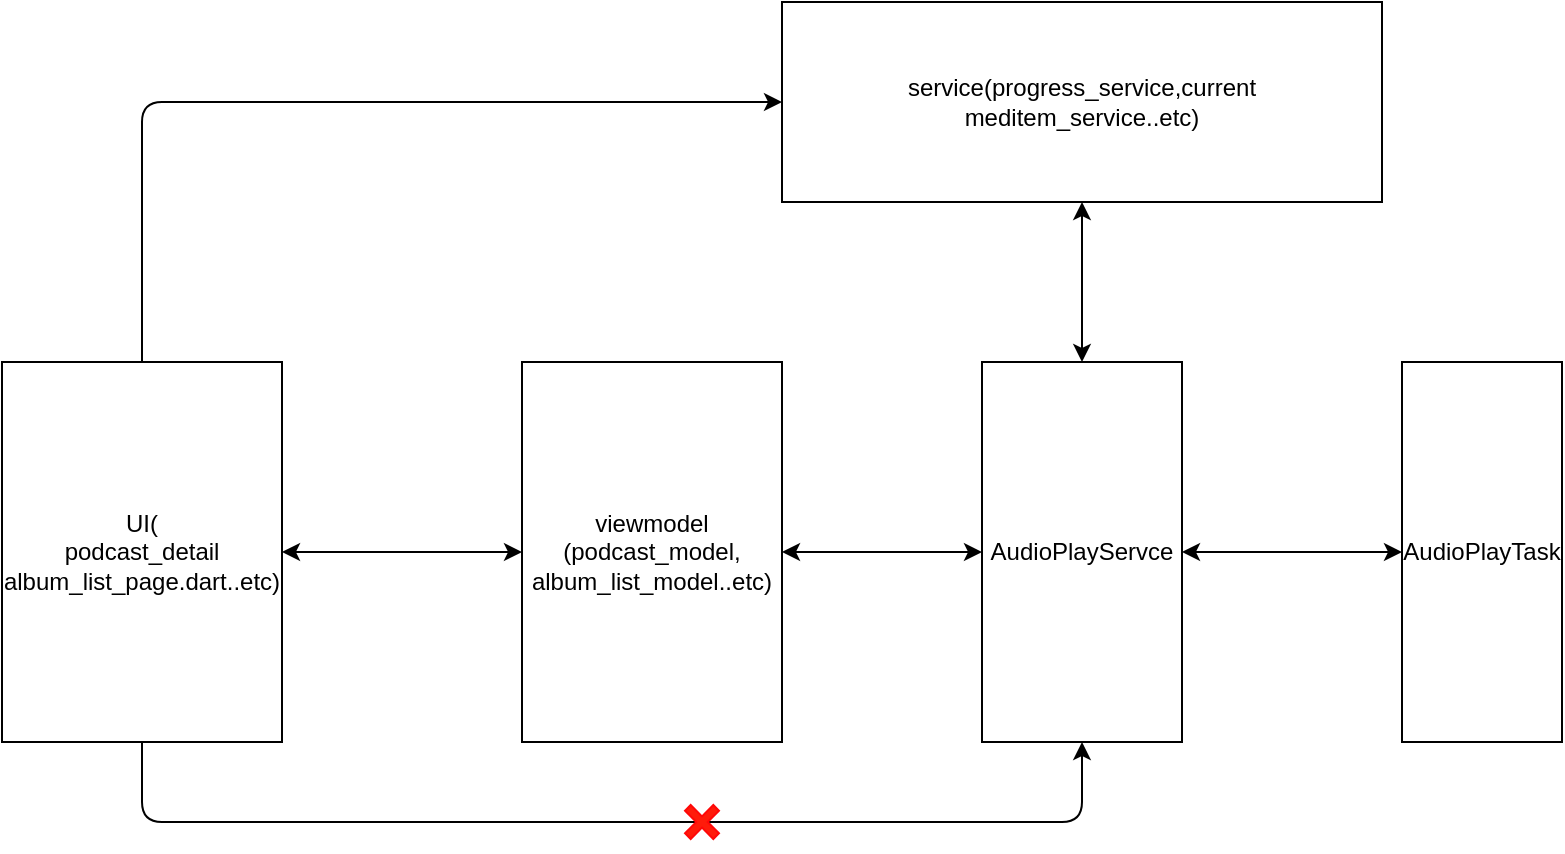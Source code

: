 <mxfile>
    <diagram id="w6a3sgBw218xzwGiZ74g" name="Page-1">
        <mxGraphModel dx="1061" dy="815" grid="1" gridSize="10" guides="1" tooltips="1" connect="1" arrows="1" fold="1" page="1" pageScale="1" pageWidth="850" pageHeight="1100" math="0" shadow="0">
            <root>
                <mxCell id="0"/>
                <mxCell id="1" parent="0"/>
                <mxCell id="2" value="AudioPlayServce&lt;br&gt;" style="rounded=0;whiteSpace=wrap;html=1;" vertex="1" parent="1">
                    <mxGeometry x="530" y="270" width="100" height="190" as="geometry"/>
                </mxCell>
                <mxCell id="3" value="AudioPlayTask" style="rounded=0;whiteSpace=wrap;html=1;" vertex="1" parent="1">
                    <mxGeometry x="740" y="270" width="80" height="190" as="geometry"/>
                </mxCell>
                <mxCell id="4" value="UI(&lt;br&gt;podcast_detail album_list_page.dart..etc)" style="rounded=0;whiteSpace=wrap;html=1;" vertex="1" parent="1">
                    <mxGeometry x="40" y="270" width="140" height="190" as="geometry"/>
                </mxCell>
                <mxCell id="5" value="" style="endArrow=classic;startArrow=classic;html=1;entryX=0;entryY=0.5;entryDx=0;entryDy=0;exitX=1;exitY=0.5;exitDx=0;exitDy=0;" edge="1" parent="1" source="2" target="3">
                    <mxGeometry width="50" height="50" relative="1" as="geometry">
                        <mxPoint x="530" y="440" as="sourcePoint"/>
                        <mxPoint x="580" y="390" as="targetPoint"/>
                    </mxGeometry>
                </mxCell>
                <mxCell id="6" value="viewmodel&lt;br&gt;(podcast_model,&lt;br&gt;album_list_model..etc)" style="rounded=0;whiteSpace=wrap;html=1;" vertex="1" parent="1">
                    <mxGeometry x="300" y="270" width="130" height="190" as="geometry"/>
                </mxCell>
                <mxCell id="8" value="" style="edgeStyle=elbowEdgeStyle;elbow=horizontal;endArrow=classic;html=1;exitX=0.5;exitY=1;exitDx=0;exitDy=0;entryX=0.5;entryY=1;entryDx=0;entryDy=0;" edge="1" parent="1" source="4" target="2">
                    <mxGeometry width="50" height="50" relative="1" as="geometry">
                        <mxPoint x="450" y="440" as="sourcePoint"/>
                        <mxPoint x="500" y="390" as="targetPoint"/>
                        <Array as="points">
                            <mxPoint x="310" y="500"/>
                        </Array>
                    </mxGeometry>
                </mxCell>
                <mxCell id="9" value="service(progress_service,current&lt;br&gt;meditem_service..etc)" style="rounded=0;whiteSpace=wrap;html=1;" vertex="1" parent="1">
                    <mxGeometry x="430" y="90" width="300" height="100" as="geometry"/>
                </mxCell>
                <mxCell id="10" value="" style="shape=cross;whiteSpace=wrap;html=1;direction=south;rotation=-45;strokeColor=#FF0808;fillColor=#FF1B0A;" vertex="1" parent="1">
                    <mxGeometry x="380" y="490" width="20" height="20" as="geometry"/>
                </mxCell>
                <mxCell id="12" value="" style="endArrow=classic;startArrow=classic;html=1;exitX=1;exitY=0.5;exitDx=0;exitDy=0;entryX=0;entryY=0.5;entryDx=0;entryDy=0;" edge="1" parent="1" source="4" target="6">
                    <mxGeometry width="50" height="50" relative="1" as="geometry">
                        <mxPoint x="400" y="340" as="sourcePoint"/>
                        <mxPoint x="450" y="290" as="targetPoint"/>
                    </mxGeometry>
                </mxCell>
                <mxCell id="13" value="" style="endArrow=classic;startArrow=classic;html=1;entryX=0;entryY=0.5;entryDx=0;entryDy=0;exitX=1;exitY=0.5;exitDx=0;exitDy=0;" edge="1" parent="1" source="6" target="2">
                    <mxGeometry width="50" height="50" relative="1" as="geometry">
                        <mxPoint x="400" y="340" as="sourcePoint"/>
                        <mxPoint x="450" y="290" as="targetPoint"/>
                    </mxGeometry>
                </mxCell>
                <mxCell id="14" value="" style="edgeStyle=elbowEdgeStyle;elbow=horizontal;endArrow=classic;html=1;entryX=0;entryY=0.5;entryDx=0;entryDy=0;exitX=0.5;exitY=0;exitDx=0;exitDy=0;" edge="1" parent="1" source="4" target="9">
                    <mxGeometry width="50" height="50" relative="1" as="geometry">
                        <mxPoint x="400" y="340" as="sourcePoint"/>
                        <mxPoint x="450" y="290" as="targetPoint"/>
                        <Array as="points">
                            <mxPoint x="110" y="190"/>
                        </Array>
                    </mxGeometry>
                </mxCell>
                <mxCell id="16" value="" style="endArrow=classic;startArrow=classic;html=1;exitX=0.5;exitY=0;exitDx=0;exitDy=0;" edge="1" parent="1" source="2">
                    <mxGeometry width="50" height="50" relative="1" as="geometry">
                        <mxPoint x="490" y="270" as="sourcePoint"/>
                        <mxPoint x="580" y="190" as="targetPoint"/>
                    </mxGeometry>
                </mxCell>
            </root>
        </mxGraphModel>
    </diagram>
</mxfile>